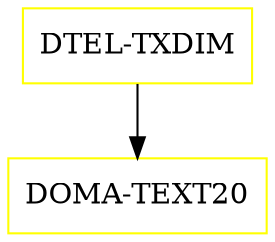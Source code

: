 digraph G {
  "DTEL-TXDIM" [shape=box,color=yellow];
  "DOMA-TEXT20" [shape=box,color=yellow,URL="./DOMA_TEXT20.html"];
  "DTEL-TXDIM" -> "DOMA-TEXT20";
}
